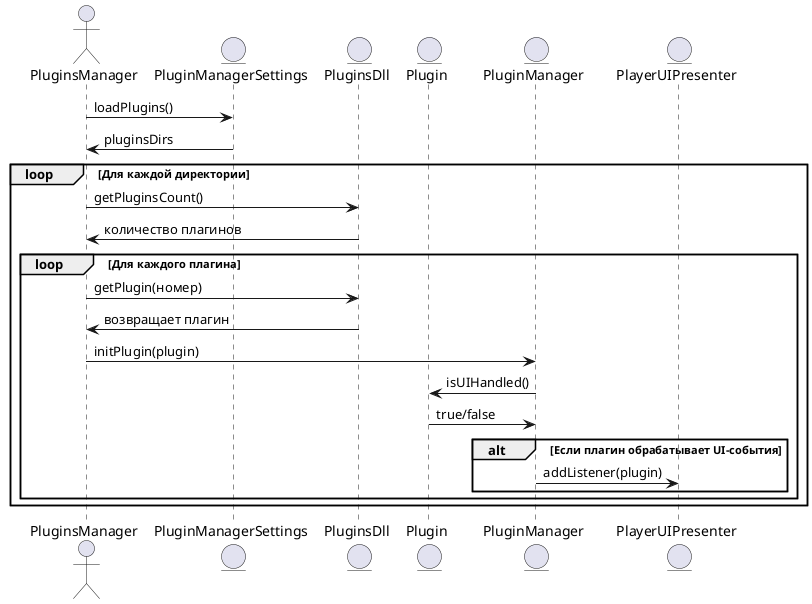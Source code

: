 @startuml
actor PluginsManager
entity PluginManagerSettings
entity PluginsDll
entity Plugin
entity PluginManager
entity PlayerUIPresenter

' Менеджер подключаемых модулей получает сообщение для загрузки плагинов
PluginsManager -> PluginManagerSettings : loadPlugins()

' Получение пути к директории с плагинами
PluginManagerSettings -> PluginsManager : pluginsDirs

' Цикл по всем директориям с плагинами
loop Для каждой директории
    PluginsManager -> PluginsDll : getPluginsCount()
    PluginsDll -> PluginsManager : количество плагинов

    loop Для каждого плагина
        PluginsManager -> PluginsDll : getPlugin(номер)
        PluginsDll -> PluginsManager : возвращает плагин

        ' Инициализация плагина
        PluginsManager -> PluginManager : initPlugin(plugin)
        
        ' Проверка, обрабатывает ли плагин UI-события
        PluginManager -> Plugin : isUIHandled()
        Plugin -> PluginManager : true/false

        alt Если плагин обрабатывает UI-события
            PluginManager -> PlayerUIPresenter : addListener(plugin)
        end
    end
end
@enduml
